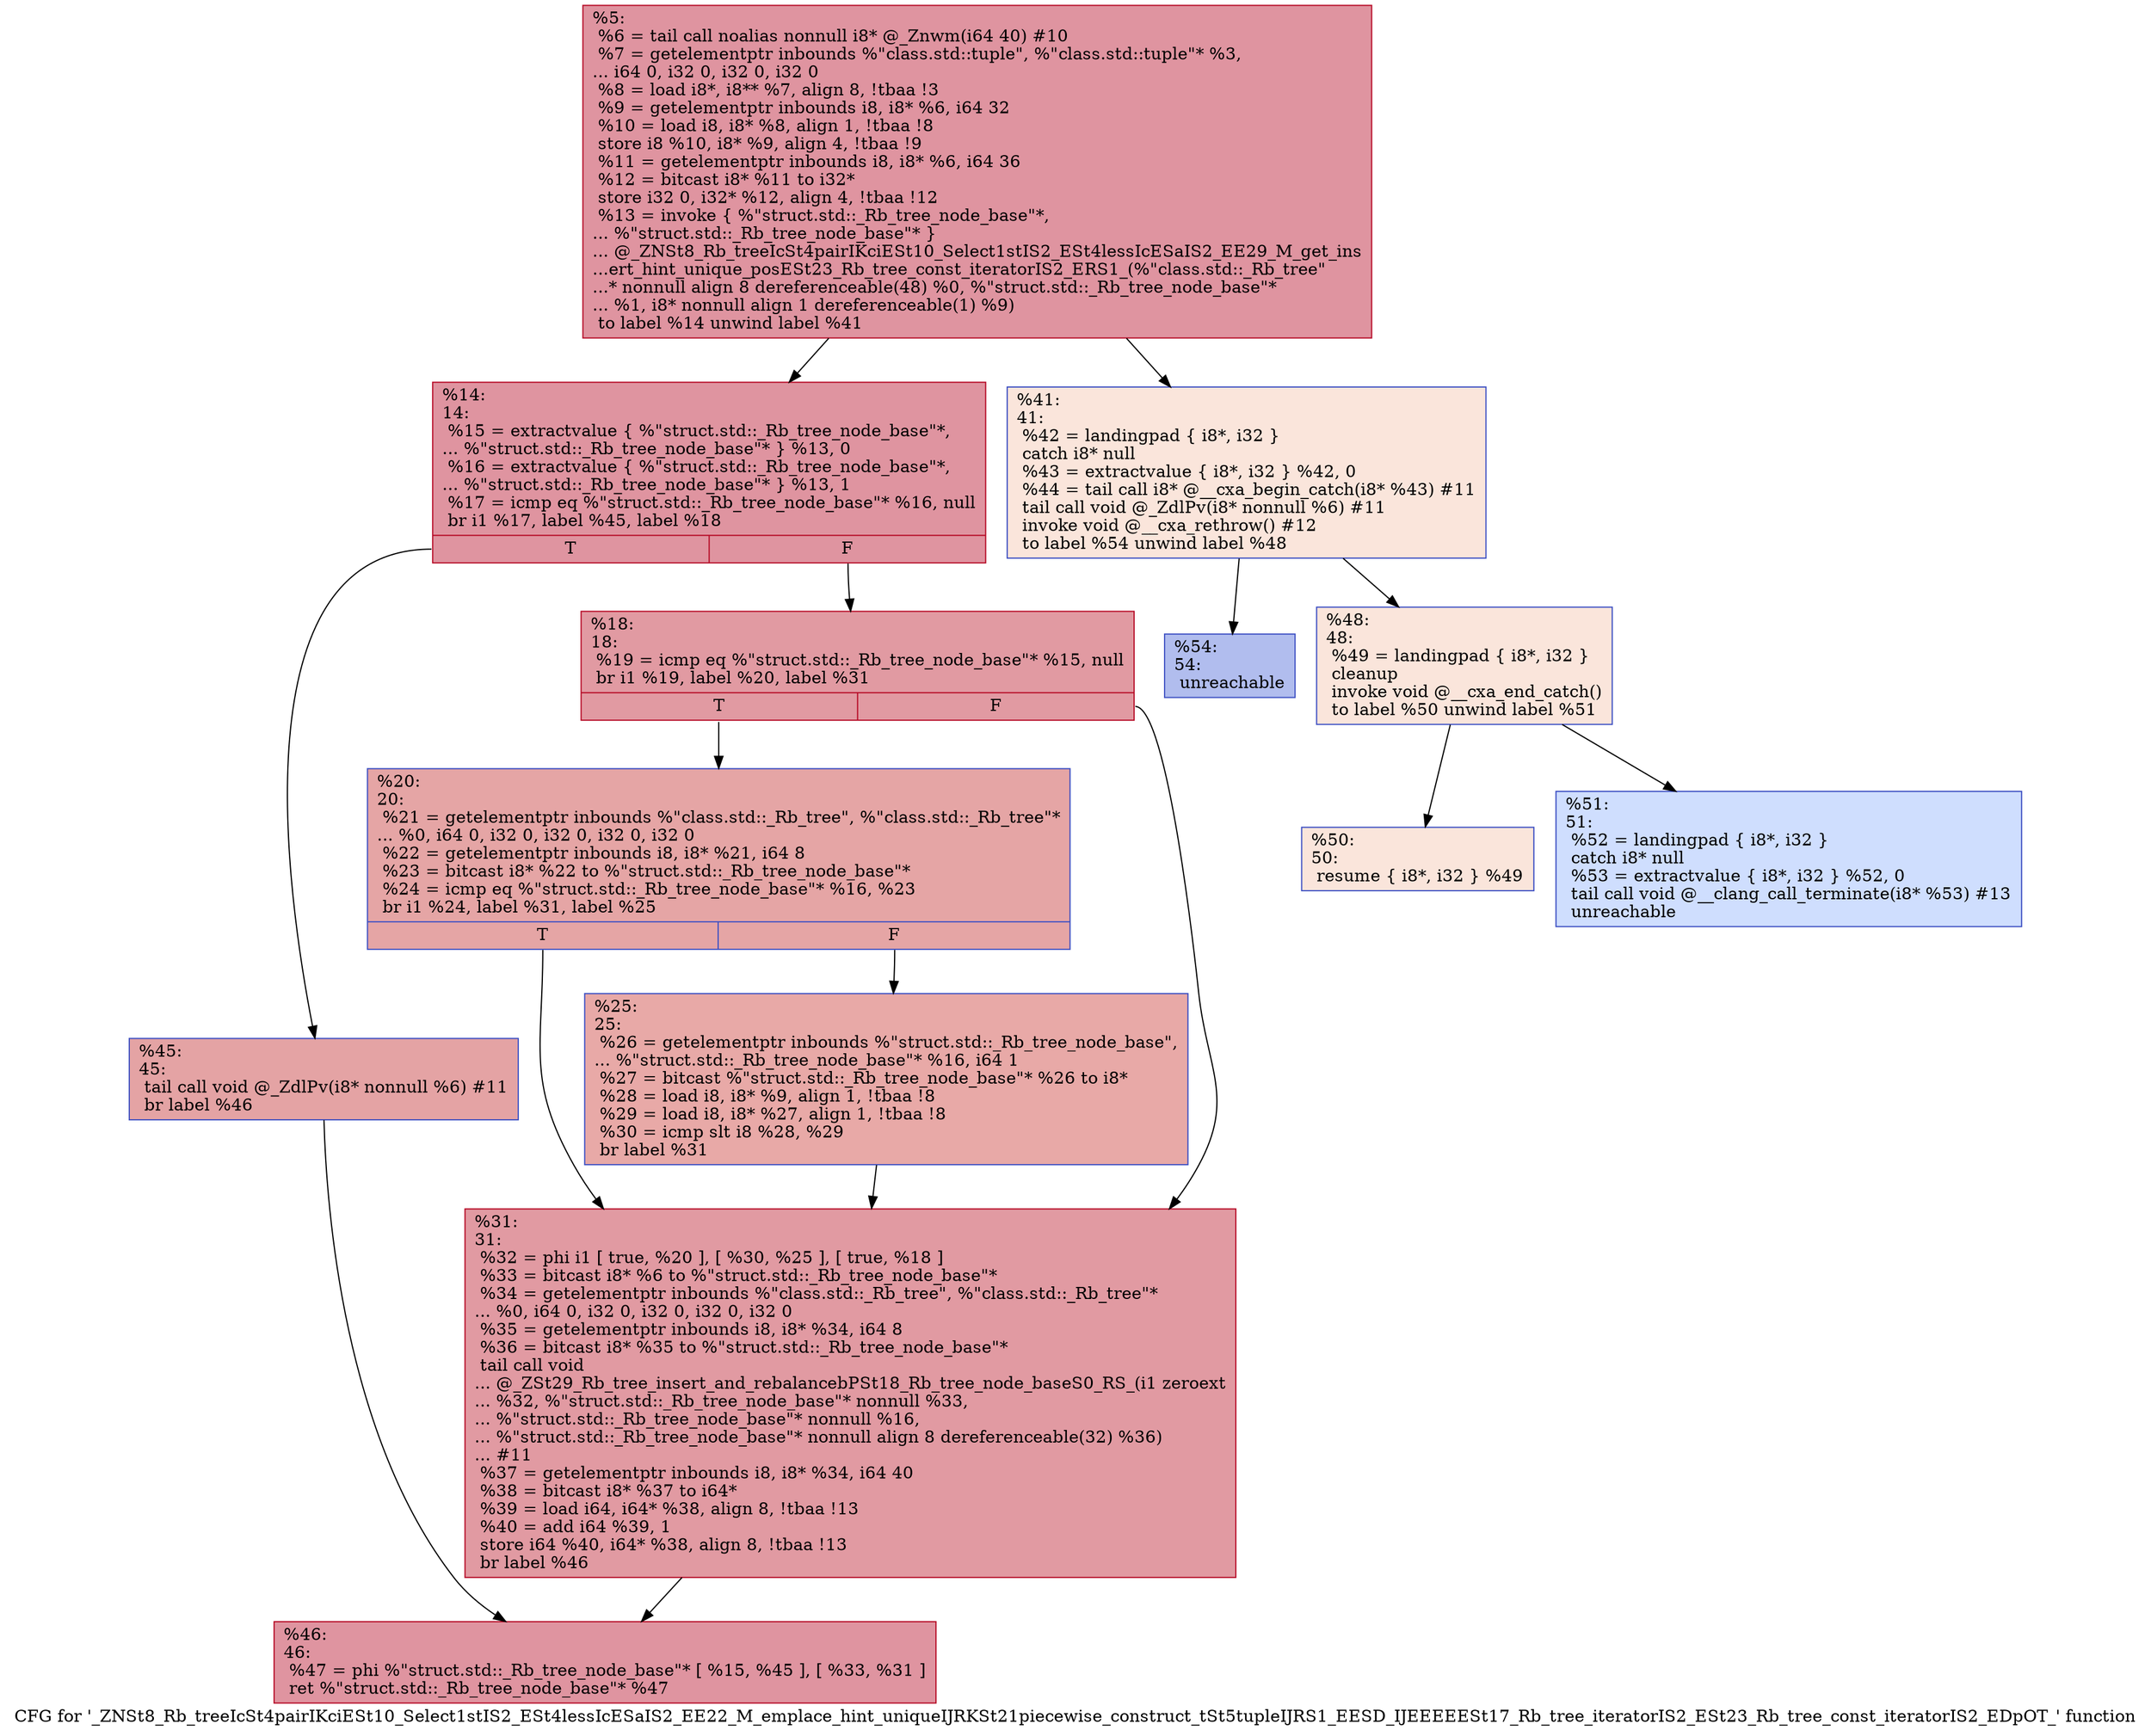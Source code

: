 digraph "CFG for '_ZNSt8_Rb_treeIcSt4pairIKciESt10_Select1stIS2_ESt4lessIcESaIS2_EE22_M_emplace_hint_uniqueIJRKSt21piecewise_construct_tSt5tupleIJRS1_EESD_IJEEEEESt17_Rb_tree_iteratorIS2_ESt23_Rb_tree_const_iteratorIS2_EDpOT_' function" {
	label="CFG for '_ZNSt8_Rb_treeIcSt4pairIKciESt10_Select1stIS2_ESt4lessIcESaIS2_EE22_M_emplace_hint_uniqueIJRKSt21piecewise_construct_tSt5tupleIJRS1_EESD_IJEEEEESt17_Rb_tree_iteratorIS2_ESt23_Rb_tree_const_iteratorIS2_EDpOT_' function";

	Node0x55e69e241fb0 [shape=record,color="#b70d28ff", style=filled, fillcolor="#b70d2870",label="{%5:\l  %6 = tail call noalias nonnull i8* @_Znwm(i64 40) #10\l  %7 = getelementptr inbounds %\"class.std::tuple\", %\"class.std::tuple\"* %3,\l... i64 0, i32 0, i32 0, i32 0\l  %8 = load i8*, i8** %7, align 8, !tbaa !3\l  %9 = getelementptr inbounds i8, i8* %6, i64 32\l  %10 = load i8, i8* %8, align 1, !tbaa !8\l  store i8 %10, i8* %9, align 4, !tbaa !9\l  %11 = getelementptr inbounds i8, i8* %6, i64 36\l  %12 = bitcast i8* %11 to i32*\l  store i32 0, i32* %12, align 4, !tbaa !12\l  %13 = invoke \{ %\"struct.std::_Rb_tree_node_base\"*,\l... %\"struct.std::_Rb_tree_node_base\"* \}\l... @_ZNSt8_Rb_treeIcSt4pairIKciESt10_Select1stIS2_ESt4lessIcESaIS2_EE29_M_get_ins\l...ert_hint_unique_posESt23_Rb_tree_const_iteratorIS2_ERS1_(%\"class.std::_Rb_tree\"\l...* nonnull align 8 dereferenceable(48) %0, %\"struct.std::_Rb_tree_node_base\"*\l... %1, i8* nonnull align 1 dereferenceable(1) %9)\l          to label %14 unwind label %41\l}"];
	Node0x55e69e241fb0 -> Node0x55e69e241c10;
	Node0x55e69e241fb0 -> Node0x55e69e244440;
	Node0x55e69e241c10 [shape=record,color="#b70d28ff", style=filled, fillcolor="#b70d2870",label="{%14:\l14:                                               \l  %15 = extractvalue \{ %\"struct.std::_Rb_tree_node_base\"*,\l... %\"struct.std::_Rb_tree_node_base\"* \} %13, 0\l  %16 = extractvalue \{ %\"struct.std::_Rb_tree_node_base\"*,\l... %\"struct.std::_Rb_tree_node_base\"* \} %13, 1\l  %17 = icmp eq %\"struct.std::_Rb_tree_node_base\"* %16, null\l  br i1 %17, label %45, label %18\l|{<s0>T|<s1>F}}"];
	Node0x55e69e241c10:s0 -> Node0x55e69e244860;
	Node0x55e69e241c10:s1 -> Node0x55e69e2448b0;
	Node0x55e69e2448b0 [shape=record,color="#b70d28ff", style=filled, fillcolor="#bb1b2c70",label="{%18:\l18:                                               \l  %19 = icmp eq %\"struct.std::_Rb_tree_node_base\"* %15, null\l  br i1 %19, label %20, label %31\l|{<s0>T|<s1>F}}"];
	Node0x55e69e2448b0:s0 -> Node0x55e69e244a80;
	Node0x55e69e2448b0:s1 -> Node0x55e69e244ad0;
	Node0x55e69e244a80 [shape=record,color="#3d50c3ff", style=filled, fillcolor="#c5333470",label="{%20:\l20:                                               \l  %21 = getelementptr inbounds %\"class.std::_Rb_tree\", %\"class.std::_Rb_tree\"*\l... %0, i64 0, i32 0, i32 0, i32 0, i32 0\l  %22 = getelementptr inbounds i8, i8* %21, i64 8\l  %23 = bitcast i8* %22 to %\"struct.std::_Rb_tree_node_base\"*\l  %24 = icmp eq %\"struct.std::_Rb_tree_node_base\"* %16, %23\l  br i1 %24, label %31, label %25\l|{<s0>T|<s1>F}}"];
	Node0x55e69e244a80:s0 -> Node0x55e69e244ad0;
	Node0x55e69e244a80:s1 -> Node0x55e69e244ed0;
	Node0x55e69e244ed0 [shape=record,color="#3d50c3ff", style=filled, fillcolor="#ca3b3770",label="{%25:\l25:                                               \l  %26 = getelementptr inbounds %\"struct.std::_Rb_tree_node_base\",\l... %\"struct.std::_Rb_tree_node_base\"* %16, i64 1\l  %27 = bitcast %\"struct.std::_Rb_tree_node_base\"* %26 to i8*\l  %28 = load i8, i8* %9, align 1, !tbaa !8\l  %29 = load i8, i8* %27, align 1, !tbaa !8\l  %30 = icmp slt i8 %28, %29\l  br label %31\l}"];
	Node0x55e69e244ed0 -> Node0x55e69e244ad0;
	Node0x55e69e244ad0 [shape=record,color="#b70d28ff", style=filled, fillcolor="#bb1b2c70",label="{%31:\l31:                                               \l  %32 = phi i1 [ true, %20 ], [ %30, %25 ], [ true, %18 ]\l  %33 = bitcast i8* %6 to %\"struct.std::_Rb_tree_node_base\"*\l  %34 = getelementptr inbounds %\"class.std::_Rb_tree\", %\"class.std::_Rb_tree\"*\l... %0, i64 0, i32 0, i32 0, i32 0, i32 0\l  %35 = getelementptr inbounds i8, i8* %34, i64 8\l  %36 = bitcast i8* %35 to %\"struct.std::_Rb_tree_node_base\"*\l  tail call void\l... @_ZSt29_Rb_tree_insert_and_rebalancebPSt18_Rb_tree_node_baseS0_RS_(i1 zeroext\l... %32, %\"struct.std::_Rb_tree_node_base\"* nonnull %33,\l... %\"struct.std::_Rb_tree_node_base\"* nonnull %16,\l... %\"struct.std::_Rb_tree_node_base\"* nonnull align 8 dereferenceable(32) %36)\l... #11\l  %37 = getelementptr inbounds i8, i8* %34, i64 40\l  %38 = bitcast i8* %37 to i64*\l  %39 = load i64, i64* %38, align 8, !tbaa !13\l  %40 = add i64 %39, 1\l  store i64 %40, i64* %38, align 8, !tbaa !13\l  br label %46\l}"];
	Node0x55e69e244ad0 -> Node0x55e69e245870;
	Node0x55e69e244440 [shape=record,color="#3d50c3ff", style=filled, fillcolor="#f4c5ad70",label="{%41:\l41:                                               \l  %42 = landingpad \{ i8*, i32 \}\l          catch i8* null\l  %43 = extractvalue \{ i8*, i32 \} %42, 0\l  %44 = tail call i8* @__cxa_begin_catch(i8* %43) #11\l  tail call void @_ZdlPv(i8* nonnull %6) #11\l  invoke void @__cxa_rethrow() #12\l          to label %54 unwind label %48\l}"];
	Node0x55e69e244440 -> Node0x55e69e246250;
	Node0x55e69e244440 -> Node0x55e69e2462a0;
	Node0x55e69e244860 [shape=record,color="#3d50c3ff", style=filled, fillcolor="#c32e3170",label="{%45:\l45:                                               \l  tail call void @_ZdlPv(i8* nonnull %6) #11\l  br label %46\l}"];
	Node0x55e69e244860 -> Node0x55e69e245870;
	Node0x55e69e245870 [shape=record,color="#b70d28ff", style=filled, fillcolor="#b70d2870",label="{%46:\l46:                                               \l  %47 = phi %\"struct.std::_Rb_tree_node_base\"* [ %15, %45 ], [ %33, %31 ]\l  ret %\"struct.std::_Rb_tree_node_base\"* %47\l}"];
	Node0x55e69e2462a0 [shape=record,color="#3d50c3ff", style=filled, fillcolor="#f4c5ad70",label="{%48:\l48:                                               \l  %49 = landingpad \{ i8*, i32 \}\l          cleanup\l  invoke void @__cxa_end_catch()\l          to label %50 unwind label %51\l}"];
	Node0x55e69e2462a0 -> Node0x55e69e2467e0;
	Node0x55e69e2462a0 -> Node0x55e69e246830;
	Node0x55e69e2467e0 [shape=record,color="#3d50c3ff", style=filled, fillcolor="#f4c5ad70",label="{%50:\l50:                                               \l  resume \{ i8*, i32 \} %49\l}"];
	Node0x55e69e246830 [shape=record,color="#3d50c3ff", style=filled, fillcolor="#93b5fe70",label="{%51:\l51:                                               \l  %52 = landingpad \{ i8*, i32 \}\l          catch i8* null\l  %53 = extractvalue \{ i8*, i32 \} %52, 0\l  tail call void @__clang_call_terminate(i8* %53) #13\l  unreachable\l}"];
	Node0x55e69e246250 [shape=record,color="#3d50c3ff", style=filled, fillcolor="#4f69d970",label="{%54:\l54:                                               \l  unreachable\l}"];
}
